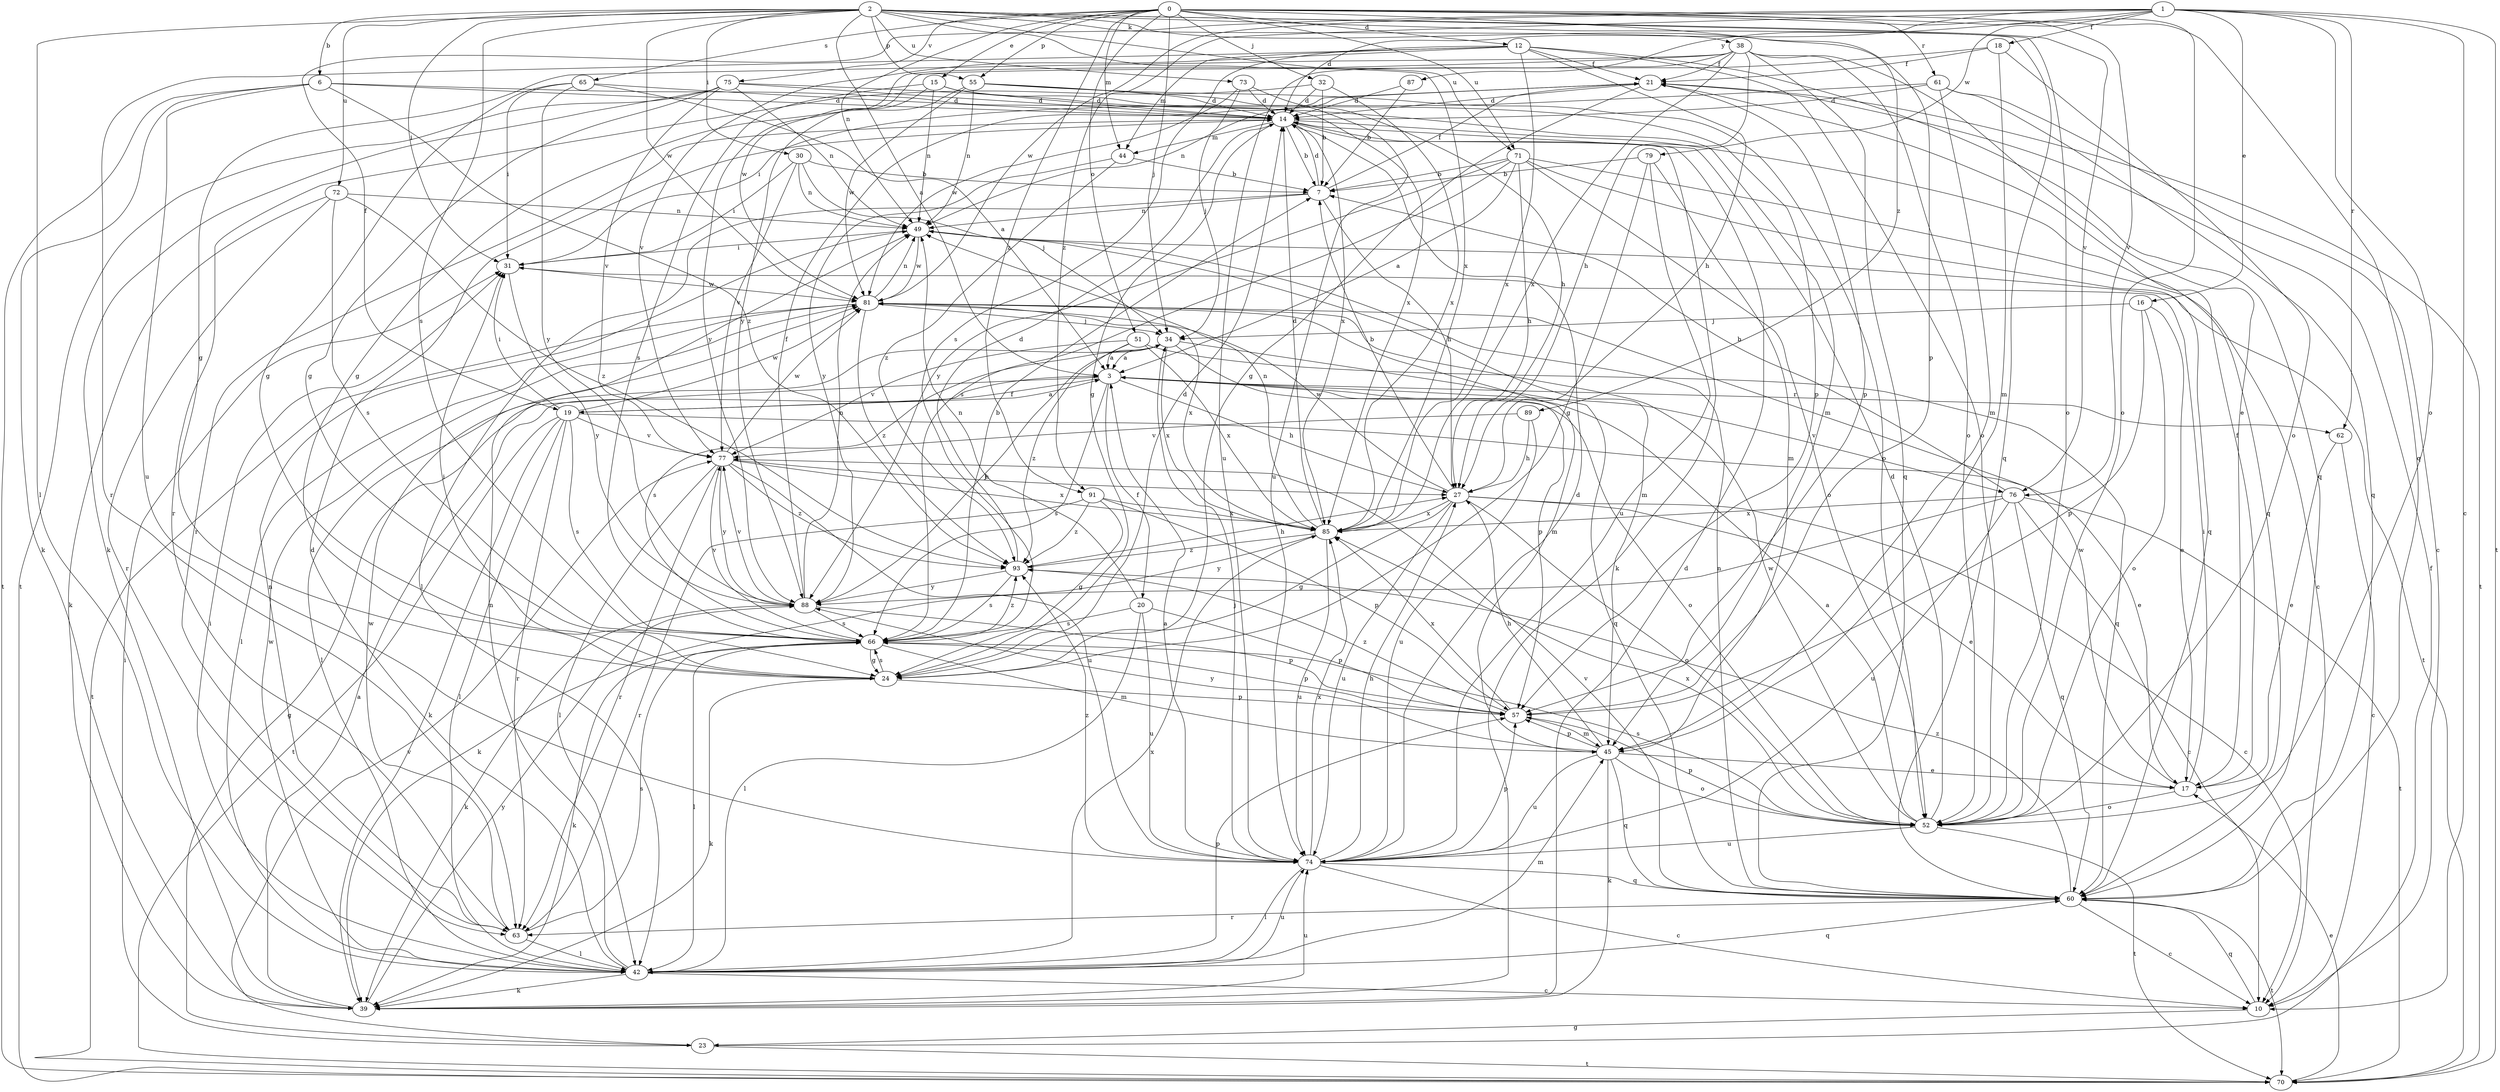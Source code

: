 strict digraph  {
0;
1;
2;
3;
6;
7;
10;
12;
14;
15;
16;
17;
18;
19;
20;
21;
23;
24;
27;
30;
31;
32;
34;
38;
39;
42;
44;
45;
49;
51;
52;
55;
57;
60;
61;
62;
63;
65;
66;
70;
71;
72;
73;
74;
75;
76;
77;
79;
81;
85;
87;
88;
89;
91;
93;
0 -> 12  [label=d];
0 -> 15  [label=e];
0 -> 32  [label=j];
0 -> 34  [label=j];
0 -> 44  [label=m];
0 -> 49  [label=n];
0 -> 51  [label=o];
0 -> 52  [label=o];
0 -> 55  [label=p];
0 -> 60  [label=q];
0 -> 61  [label=r];
0 -> 65  [label=s];
0 -> 71  [label=u];
0 -> 75  [label=v];
0 -> 76  [label=v];
0 -> 89  [label=z];
0 -> 91  [label=z];
1 -> 10  [label=c];
1 -> 14  [label=d];
1 -> 16  [label=e];
1 -> 18  [label=f];
1 -> 19  [label=f];
1 -> 52  [label=o];
1 -> 62  [label=r];
1 -> 70  [label=t];
1 -> 79  [label=w];
1 -> 81  [label=w];
1 -> 87  [label=y];
1 -> 91  [label=z];
2 -> 3  [label=a];
2 -> 6  [label=b];
2 -> 30  [label=i];
2 -> 31  [label=i];
2 -> 38  [label=k];
2 -> 42  [label=l];
2 -> 52  [label=o];
2 -> 55  [label=p];
2 -> 57  [label=p];
2 -> 60  [label=q];
2 -> 66  [label=s];
2 -> 71  [label=u];
2 -> 72  [label=u];
2 -> 73  [label=u];
2 -> 76  [label=v];
2 -> 81  [label=w];
2 -> 85  [label=x];
3 -> 19  [label=f];
3 -> 20  [label=f];
3 -> 23  [label=g];
3 -> 27  [label=h];
3 -> 52  [label=o];
3 -> 62  [label=r];
3 -> 66  [label=s];
3 -> 76  [label=v];
6 -> 14  [label=d];
6 -> 39  [label=k];
6 -> 70  [label=t];
6 -> 74  [label=u];
6 -> 85  [label=x];
6 -> 93  [label=z];
7 -> 14  [label=d];
7 -> 21  [label=f];
7 -> 27  [label=h];
7 -> 42  [label=l];
7 -> 49  [label=n];
10 -> 23  [label=g];
10 -> 60  [label=q];
12 -> 21  [label=f];
12 -> 27  [label=h];
12 -> 44  [label=m];
12 -> 52  [label=o];
12 -> 60  [label=q];
12 -> 63  [label=r];
12 -> 66  [label=s];
12 -> 77  [label=v];
12 -> 85  [label=x];
14 -> 7  [label=b];
14 -> 24  [label=g];
14 -> 39  [label=k];
14 -> 44  [label=m];
14 -> 60  [label=q];
14 -> 63  [label=r];
14 -> 85  [label=x];
15 -> 14  [label=d];
15 -> 49  [label=n];
15 -> 57  [label=p];
15 -> 66  [label=s];
15 -> 88  [label=y];
16 -> 17  [label=e];
16 -> 34  [label=j];
16 -> 52  [label=o];
16 -> 57  [label=p];
17 -> 21  [label=f];
17 -> 31  [label=i];
17 -> 52  [label=o];
17 -> 81  [label=w];
18 -> 21  [label=f];
18 -> 45  [label=m];
18 -> 52  [label=o];
18 -> 88  [label=y];
19 -> 3  [label=a];
19 -> 17  [label=e];
19 -> 31  [label=i];
19 -> 39  [label=k];
19 -> 42  [label=l];
19 -> 63  [label=r];
19 -> 66  [label=s];
19 -> 70  [label=t];
19 -> 77  [label=v];
19 -> 81  [label=w];
20 -> 42  [label=l];
20 -> 49  [label=n];
20 -> 57  [label=p];
20 -> 66  [label=s];
20 -> 74  [label=u];
21 -> 14  [label=d];
21 -> 24  [label=g];
21 -> 49  [label=n];
21 -> 57  [label=p];
21 -> 70  [label=t];
23 -> 21  [label=f];
23 -> 31  [label=i];
23 -> 70  [label=t];
23 -> 77  [label=v];
24 -> 14  [label=d];
24 -> 31  [label=i];
24 -> 39  [label=k];
24 -> 57  [label=p];
24 -> 66  [label=s];
27 -> 7  [label=b];
27 -> 10  [label=c];
27 -> 17  [label=e];
27 -> 24  [label=g];
27 -> 52  [label=o];
27 -> 74  [label=u];
27 -> 81  [label=w];
27 -> 85  [label=x];
30 -> 7  [label=b];
30 -> 31  [label=i];
30 -> 34  [label=j];
30 -> 49  [label=n];
30 -> 77  [label=v];
31 -> 81  [label=w];
31 -> 88  [label=y];
32 -> 7  [label=b];
32 -> 14  [label=d];
32 -> 63  [label=r];
32 -> 85  [label=x];
34 -> 3  [label=a];
34 -> 42  [label=l];
34 -> 57  [label=p];
34 -> 60  [label=q];
34 -> 66  [label=s];
34 -> 85  [label=x];
38 -> 17  [label=e];
38 -> 21  [label=f];
38 -> 24  [label=g];
38 -> 27  [label=h];
38 -> 52  [label=o];
38 -> 60  [label=q];
38 -> 74  [label=u];
38 -> 81  [label=w];
38 -> 85  [label=x];
39 -> 3  [label=a];
39 -> 14  [label=d];
39 -> 74  [label=u];
39 -> 88  [label=y];
42 -> 10  [label=c];
42 -> 14  [label=d];
42 -> 31  [label=i];
42 -> 39  [label=k];
42 -> 45  [label=m];
42 -> 49  [label=n];
42 -> 57  [label=p];
42 -> 60  [label=q];
42 -> 74  [label=u];
42 -> 81  [label=w];
42 -> 85  [label=x];
44 -> 7  [label=b];
44 -> 88  [label=y];
44 -> 93  [label=z];
45 -> 17  [label=e];
45 -> 27  [label=h];
45 -> 39  [label=k];
45 -> 52  [label=o];
45 -> 57  [label=p];
45 -> 60  [label=q];
45 -> 74  [label=u];
45 -> 88  [label=y];
49 -> 31  [label=i];
49 -> 45  [label=m];
49 -> 70  [label=t];
49 -> 81  [label=w];
51 -> 3  [label=a];
51 -> 60  [label=q];
51 -> 77  [label=v];
51 -> 85  [label=x];
51 -> 93  [label=z];
52 -> 3  [label=a];
52 -> 14  [label=d];
52 -> 57  [label=p];
52 -> 66  [label=s];
52 -> 70  [label=t];
52 -> 74  [label=u];
52 -> 81  [label=w];
52 -> 85  [label=x];
55 -> 14  [label=d];
55 -> 24  [label=g];
55 -> 49  [label=n];
55 -> 52  [label=o];
55 -> 74  [label=u];
55 -> 81  [label=w];
57 -> 45  [label=m];
57 -> 85  [label=x];
57 -> 93  [label=z];
60 -> 10  [label=c];
60 -> 49  [label=n];
60 -> 63  [label=r];
60 -> 70  [label=t];
60 -> 77  [label=v];
60 -> 93  [label=z];
61 -> 10  [label=c];
61 -> 14  [label=d];
61 -> 31  [label=i];
61 -> 45  [label=m];
61 -> 60  [label=q];
62 -> 10  [label=c];
62 -> 17  [label=e];
63 -> 42  [label=l];
63 -> 49  [label=n];
63 -> 66  [label=s];
63 -> 81  [label=w];
65 -> 3  [label=a];
65 -> 14  [label=d];
65 -> 24  [label=g];
65 -> 31  [label=i];
65 -> 88  [label=y];
66 -> 7  [label=b];
66 -> 24  [label=g];
66 -> 39  [label=k];
66 -> 42  [label=l];
66 -> 45  [label=m];
66 -> 57  [label=p];
66 -> 77  [label=v];
66 -> 93  [label=z];
70 -> 17  [label=e];
71 -> 3  [label=a];
71 -> 7  [label=b];
71 -> 10  [label=c];
71 -> 27  [label=h];
71 -> 52  [label=o];
71 -> 60  [label=q];
71 -> 66  [label=s];
71 -> 88  [label=y];
72 -> 39  [label=k];
72 -> 49  [label=n];
72 -> 63  [label=r];
72 -> 66  [label=s];
72 -> 93  [label=z];
73 -> 14  [label=d];
73 -> 27  [label=h];
73 -> 34  [label=j];
73 -> 81  [label=w];
74 -> 3  [label=a];
74 -> 10  [label=c];
74 -> 14  [label=d];
74 -> 27  [label=h];
74 -> 34  [label=j];
74 -> 42  [label=l];
74 -> 57  [label=p];
74 -> 60  [label=q];
74 -> 85  [label=x];
74 -> 93  [label=z];
75 -> 14  [label=d];
75 -> 24  [label=g];
75 -> 39  [label=k];
75 -> 45  [label=m];
75 -> 49  [label=n];
75 -> 70  [label=t];
75 -> 77  [label=v];
76 -> 7  [label=b];
76 -> 10  [label=c];
76 -> 39  [label=k];
76 -> 60  [label=q];
76 -> 70  [label=t];
76 -> 74  [label=u];
76 -> 85  [label=x];
77 -> 27  [label=h];
77 -> 42  [label=l];
77 -> 63  [label=r];
77 -> 74  [label=u];
77 -> 81  [label=w];
77 -> 85  [label=x];
77 -> 88  [label=y];
77 -> 93  [label=z];
79 -> 7  [label=b];
79 -> 24  [label=g];
79 -> 45  [label=m];
79 -> 74  [label=u];
81 -> 34  [label=j];
81 -> 42  [label=l];
81 -> 45  [label=m];
81 -> 49  [label=n];
81 -> 70  [label=t];
81 -> 85  [label=x];
81 -> 93  [label=z];
85 -> 14  [label=d];
85 -> 49  [label=n];
85 -> 74  [label=u];
85 -> 88  [label=y];
85 -> 93  [label=z];
87 -> 7  [label=b];
87 -> 14  [label=d];
88 -> 21  [label=f];
88 -> 34  [label=j];
88 -> 39  [label=k];
88 -> 49  [label=n];
88 -> 57  [label=p];
88 -> 66  [label=s];
88 -> 77  [label=v];
89 -> 27  [label=h];
89 -> 74  [label=u];
89 -> 77  [label=v];
91 -> 24  [label=g];
91 -> 57  [label=p];
91 -> 63  [label=r];
91 -> 85  [label=x];
91 -> 93  [label=z];
93 -> 14  [label=d];
93 -> 27  [label=h];
93 -> 66  [label=s];
93 -> 88  [label=y];
}
